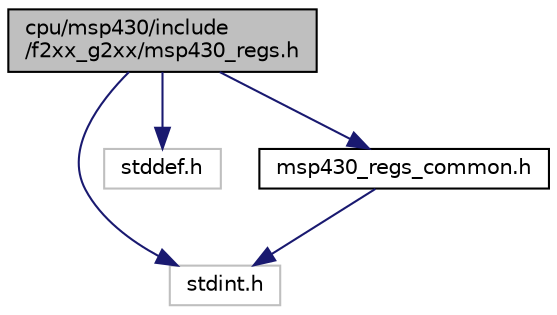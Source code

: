 digraph "cpu/msp430/include/f2xx_g2xx/msp430_regs.h"
{
 // LATEX_PDF_SIZE
  edge [fontname="Helvetica",fontsize="10",labelfontname="Helvetica",labelfontsize="10"];
  node [fontname="Helvetica",fontsize="10",shape=record];
  Node1 [label="cpu/msp430/include\l/f2xx_g2xx/msp430_regs.h",height=0.2,width=0.4,color="black", fillcolor="grey75", style="filled", fontcolor="black",tooltip="Cortex CMSIS style definition of MSP430 registers."];
  Node1 -> Node2 [color="midnightblue",fontsize="10",style="solid",fontname="Helvetica"];
  Node2 [label="stdint.h",height=0.2,width=0.4,color="grey75", fillcolor="white", style="filled",tooltip=" "];
  Node1 -> Node3 [color="midnightblue",fontsize="10",style="solid",fontname="Helvetica"];
  Node3 [label="stddef.h",height=0.2,width=0.4,color="grey75", fillcolor="white", style="filled",tooltip=" "];
  Node1 -> Node4 [color="midnightblue",fontsize="10",style="solid",fontname="Helvetica"];
  Node4 [label="msp430_regs_common.h",height=0.2,width=0.4,color="black", fillcolor="white", style="filled",URL="$msp430__regs__common_8h.html",tooltip="Cortex CMSIS style definition of MSP430 registers."];
  Node4 -> Node2 [color="midnightblue",fontsize="10",style="solid",fontname="Helvetica"];
}
